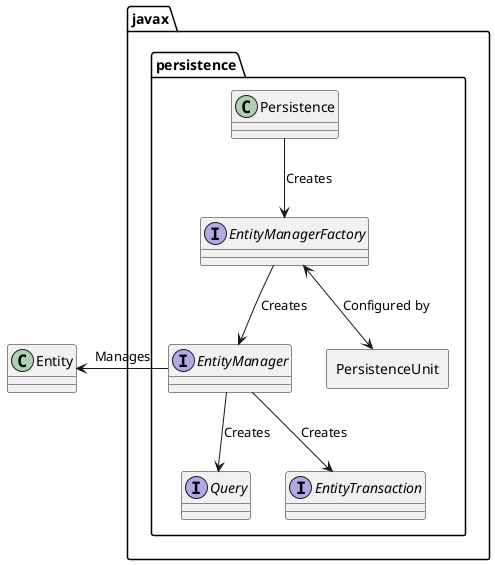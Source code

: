 @startuml

package javax.persistence {
	class Persistence
	interface EntityManagerFactory
	interface EntityManager
	interface Query
	interface EntityTransaction
	rectangle PersistenceUnit {
	}

	Persistence --> EntityManagerFactory :Creates
	EntityManagerFactory <--> PersistenceUnit :Configured by
	EntityManagerFactory --> EntityManager :Creates
	EntityManager --> Query :Creates
	EntityManager --> EntityTransaction :Creates
}

class Entity

EntityManager -l-> Entity :Manages






@enduml